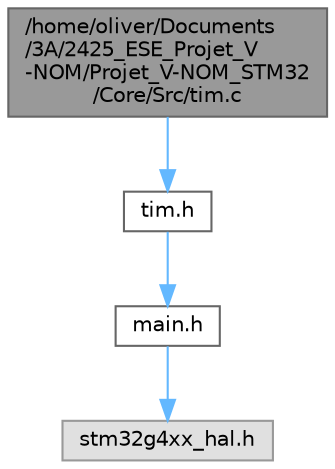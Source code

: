 digraph "/home/oliver/Documents/3A/2425_ESE_Projet_V-NOM/Projet_V-NOM_STM32/Core/Src/tim.c"
{
 // LATEX_PDF_SIZE
  bgcolor="transparent";
  edge [fontname=Helvetica,fontsize=10,labelfontname=Helvetica,labelfontsize=10];
  node [fontname=Helvetica,fontsize=10,shape=box,height=0.2,width=0.4];
  Node1 [id="Node000001",label="/home/oliver/Documents\l/3A/2425_ESE_Projet_V\l-NOM/Projet_V-NOM_STM32\l/Core/Src/tim.c",height=0.2,width=0.4,color="gray40", fillcolor="grey60", style="filled", fontcolor="black",tooltip="This file provides code for the configuration of the TIM instances."];
  Node1 -> Node2 [id="edge1_Node000001_Node000002",color="steelblue1",style="solid",tooltip=" "];
  Node2 [id="Node000002",label="tim.h",height=0.2,width=0.4,color="grey40", fillcolor="white", style="filled",URL="$tim_8h.html",tooltip="This file contains all the function prototypes for the tim.c file."];
  Node2 -> Node3 [id="edge2_Node000002_Node000003",color="steelblue1",style="solid",tooltip=" "];
  Node3 [id="Node000003",label="main.h",height=0.2,width=0.4,color="grey40", fillcolor="white", style="filled",URL="$main_8h.html",tooltip=": Header for main.c file. This file contains the common defines of the application."];
  Node3 -> Node4 [id="edge3_Node000003_Node000004",color="steelblue1",style="solid",tooltip=" "];
  Node4 [id="Node000004",label="stm32g4xx_hal.h",height=0.2,width=0.4,color="grey60", fillcolor="#E0E0E0", style="filled",tooltip=" "];
}
